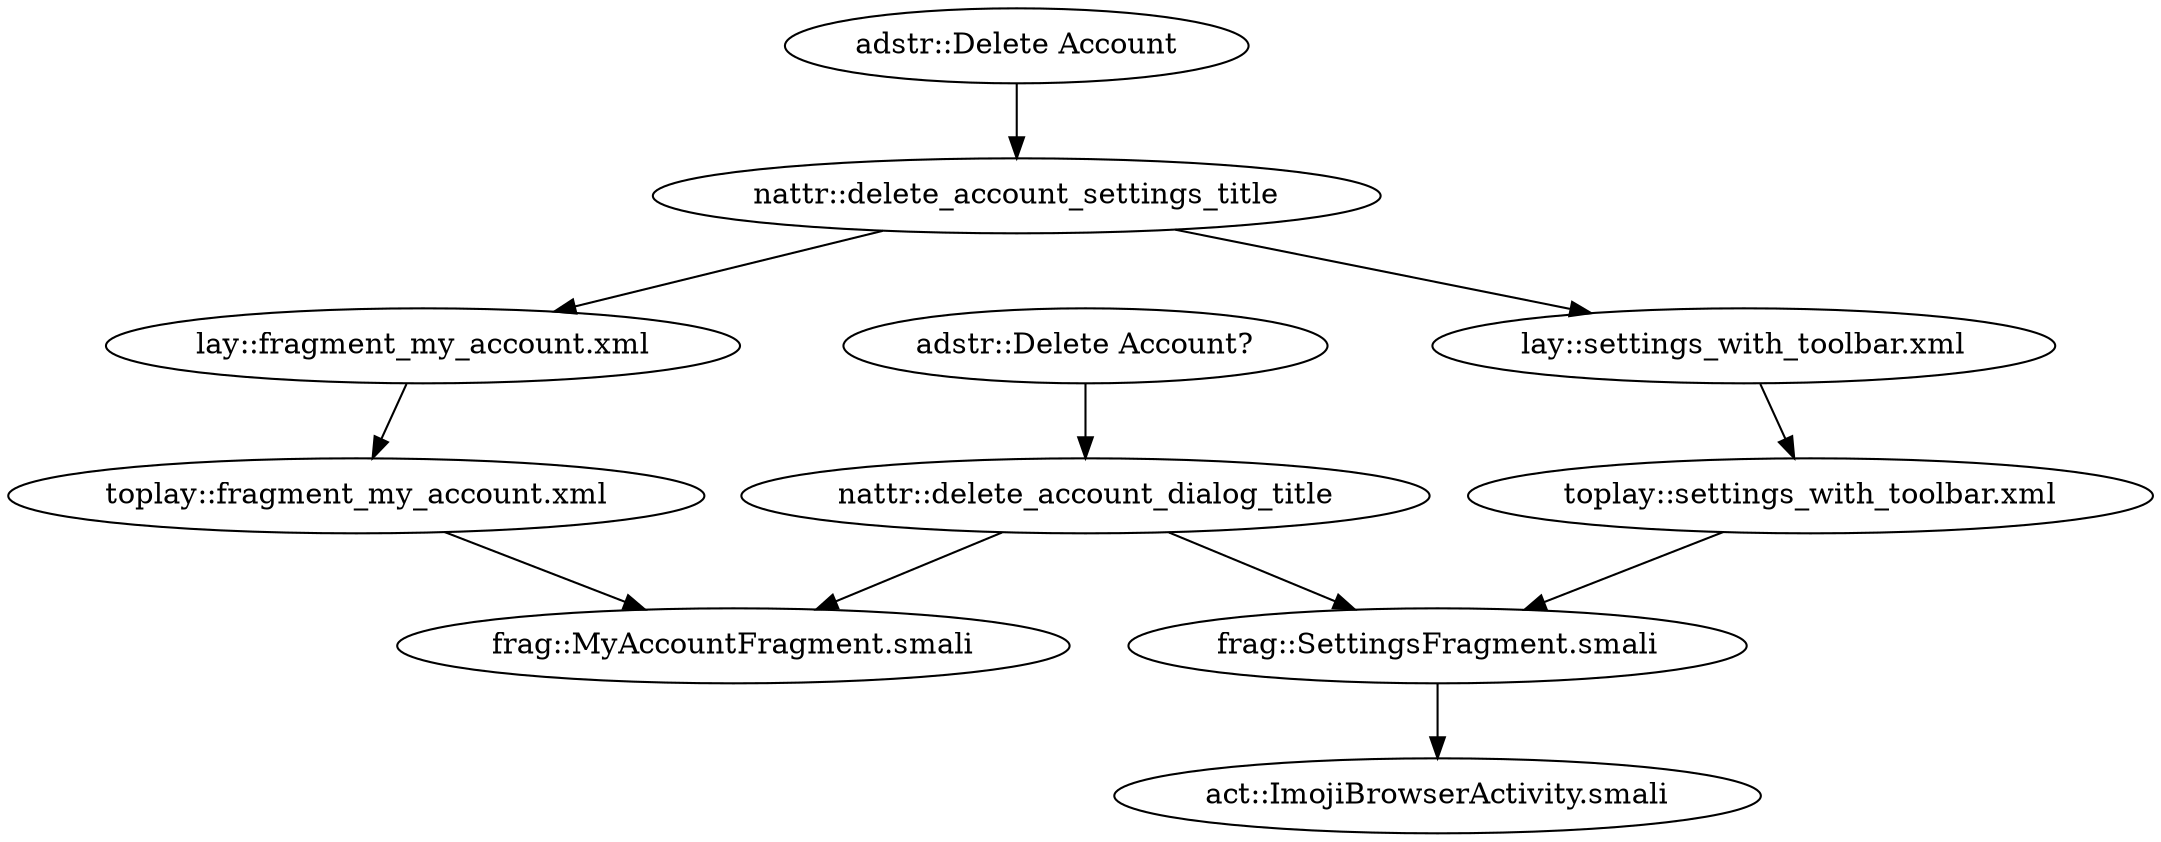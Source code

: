 digraph G {
"adstr::Delete Account?" -> "nattr::delete_account_dialog_title"
"adstr::Delete Account" -> "nattr::delete_account_settings_title"
"nattr::delete_account_settings_title" -> "lay::settings_with_toolbar.xml"
"nattr::delete_account_settings_title" -> "lay::fragment_my_account.xml"
"nattr::delete_account_dialog_title" -> "frag::MyAccountFragment.smali"
"nattr::delete_account_dialog_title" -> "frag::SettingsFragment.smali"
"lay::settings_with_toolbar.xml" -> "toplay::settings_with_toolbar.xml"
"lay::fragment_my_account.xml" -> "toplay::fragment_my_account.xml"
"toplay::settings_with_toolbar.xml" -> "frag::SettingsFragment.smali"
"toplay::fragment_my_account.xml" -> "frag::MyAccountFragment.smali"
"frag::SettingsFragment.smali" -> "act::ImojiBrowserActivity.smali"
}
